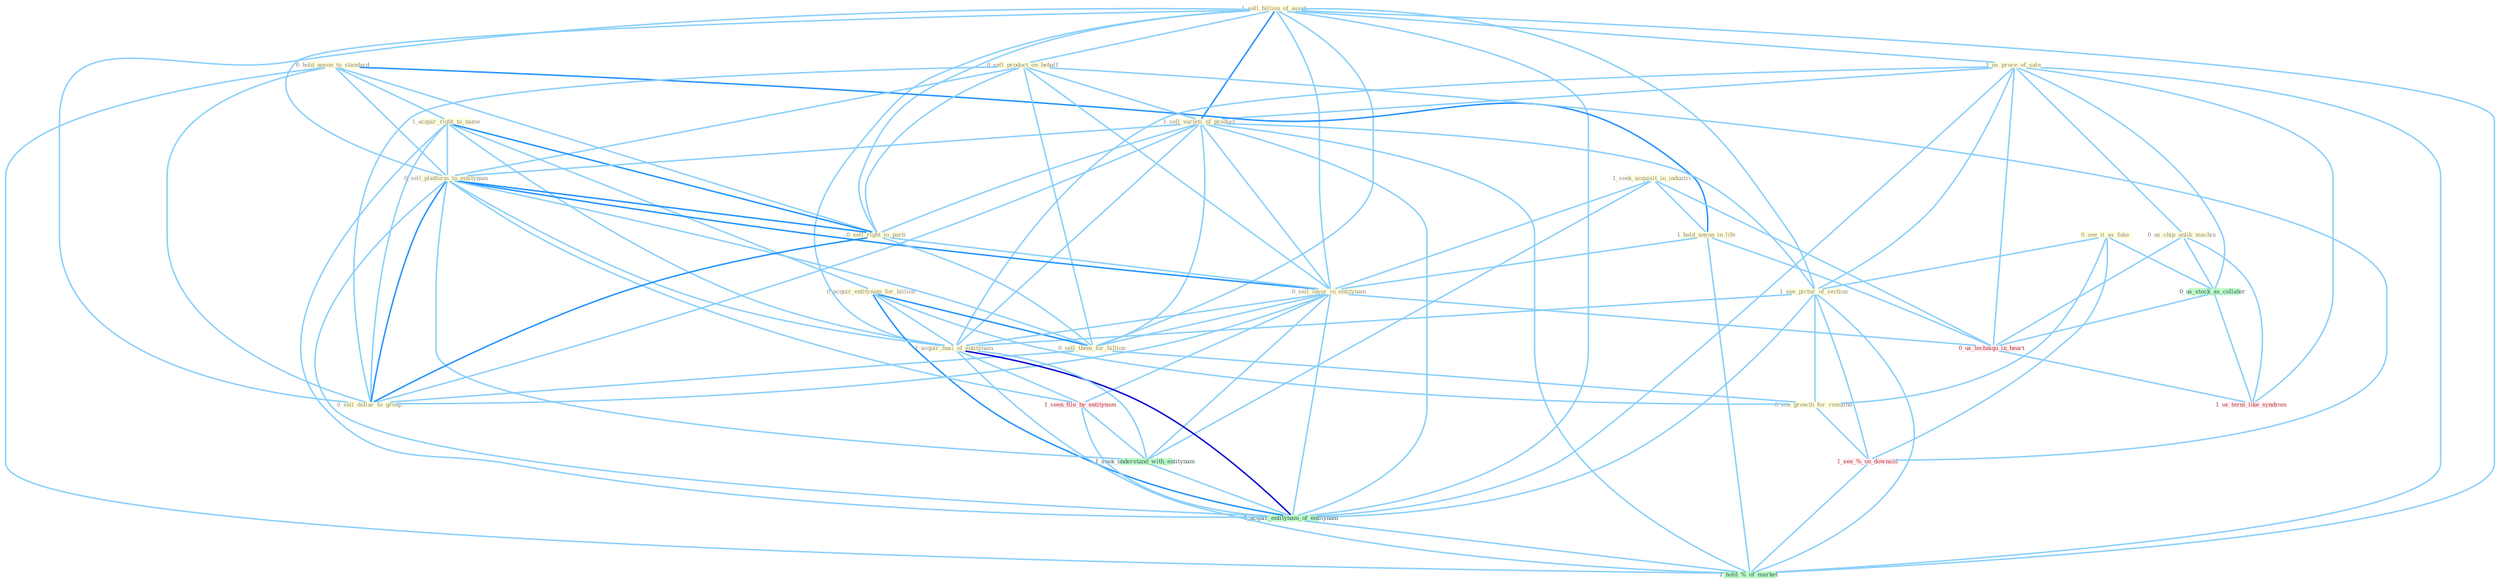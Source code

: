 Graph G{ 
    node
    [shape=polygon,style=filled,width=.5,height=.06,color="#BDFCC9",fixedsize=true,fontsize=4,
    fontcolor="#2f4f4f"];
    {node
    [color="#ffffe0", fontcolor="#8b7d6b"] "1_sell_billion_of_asset " "1_us_proce_of_sale " "0_hold_anyon_to_standard " "0_see_it_as_fake " "1_seek_acquisit_in_industri " "0_sell_product_on_behalf " "1_acquir_right_to_name " "1_sell_varieti_of_product " "1_see_pictur_of_section " "0_acquir_entitynam_for_billion " "0_sell_platform_to_entitynam " "0_sell_right_to_parti " "1_hold_anyon_in_life " "0_sell_insur_in_entitynam " "0_sell_them_for_billion " "1_acquir_busi_of_entitynam " "0_sell_dollar_to_group " "0_see_growth_for_remaind " "0_us_chip_unlik_machin "}
{node [color="#fff0f5", fontcolor="#b22222"] "1_seen_file_by_entitynam " "0_us_techniqu_in_heart " "1_see_%_on_downsid " "1_us_term_like_syndrom "}
edge [color="#B0E2FF"];

	"1_sell_billion_of_asset " -- "1_us_proce_of_sale " [w="1", color="#87cefa" ];
	"1_sell_billion_of_asset " -- "0_sell_product_on_behalf " [w="1", color="#87cefa" ];
	"1_sell_billion_of_asset " -- "1_sell_varieti_of_product " [w="2", color="#1e90ff" , len=0.8];
	"1_sell_billion_of_asset " -- "1_see_pictur_of_section " [w="1", color="#87cefa" ];
	"1_sell_billion_of_asset " -- "0_sell_platform_to_entitynam " [w="1", color="#87cefa" ];
	"1_sell_billion_of_asset " -- "0_sell_right_to_parti " [w="1", color="#87cefa" ];
	"1_sell_billion_of_asset " -- "0_sell_insur_in_entitynam " [w="1", color="#87cefa" ];
	"1_sell_billion_of_asset " -- "0_sell_them_for_billion " [w="1", color="#87cefa" ];
	"1_sell_billion_of_asset " -- "1_acquir_busi_of_entitynam " [w="1", color="#87cefa" ];
	"1_sell_billion_of_asset " -- "0_sell_dollar_to_group " [w="1", color="#87cefa" ];
	"1_sell_billion_of_asset " -- "1_acquir_entitynam_of_entitynam " [w="1", color="#87cefa" ];
	"1_sell_billion_of_asset " -- "1_hold_%_of_market " [w="1", color="#87cefa" ];
	"1_us_proce_of_sale " -- "1_sell_varieti_of_product " [w="1", color="#87cefa" ];
	"1_us_proce_of_sale " -- "1_see_pictur_of_section " [w="1", color="#87cefa" ];
	"1_us_proce_of_sale " -- "1_acquir_busi_of_entitynam " [w="1", color="#87cefa" ];
	"1_us_proce_of_sale " -- "0_us_chip_unlik_machin " [w="1", color="#87cefa" ];
	"1_us_proce_of_sale " -- "0_us_stock_as_collater " [w="1", color="#87cefa" ];
	"1_us_proce_of_sale " -- "1_acquir_entitynam_of_entitynam " [w="1", color="#87cefa" ];
	"1_us_proce_of_sale " -- "0_us_techniqu_in_heart " [w="1", color="#87cefa" ];
	"1_us_proce_of_sale " -- "1_us_term_like_syndrom " [w="1", color="#87cefa" ];
	"1_us_proce_of_sale " -- "1_hold_%_of_market " [w="1", color="#87cefa" ];
	"0_hold_anyon_to_standard " -- "1_acquir_right_to_name " [w="1", color="#87cefa" ];
	"0_hold_anyon_to_standard " -- "0_sell_platform_to_entitynam " [w="1", color="#87cefa" ];
	"0_hold_anyon_to_standard " -- "0_sell_right_to_parti " [w="1", color="#87cefa" ];
	"0_hold_anyon_to_standard " -- "1_hold_anyon_in_life " [w="2", color="#1e90ff" , len=0.8];
	"0_hold_anyon_to_standard " -- "0_sell_dollar_to_group " [w="1", color="#87cefa" ];
	"0_hold_anyon_to_standard " -- "1_hold_%_of_market " [w="1", color="#87cefa" ];
	"0_see_it_as_fake " -- "1_see_pictur_of_section " [w="1", color="#87cefa" ];
	"0_see_it_as_fake " -- "0_see_growth_for_remaind " [w="1", color="#87cefa" ];
	"0_see_it_as_fake " -- "0_us_stock_as_collater " [w="1", color="#87cefa" ];
	"0_see_it_as_fake " -- "1_see_%_on_downsid " [w="1", color="#87cefa" ];
	"1_seek_acquisit_in_industri " -- "1_hold_anyon_in_life " [w="1", color="#87cefa" ];
	"1_seek_acquisit_in_industri " -- "0_sell_insur_in_entitynam " [w="1", color="#87cefa" ];
	"1_seek_acquisit_in_industri " -- "1_seek_understand_with_entitynam " [w="1", color="#87cefa" ];
	"1_seek_acquisit_in_industri " -- "0_us_techniqu_in_heart " [w="1", color="#87cefa" ];
	"0_sell_product_on_behalf " -- "1_sell_varieti_of_product " [w="1", color="#87cefa" ];
	"0_sell_product_on_behalf " -- "0_sell_platform_to_entitynam " [w="1", color="#87cefa" ];
	"0_sell_product_on_behalf " -- "0_sell_right_to_parti " [w="1", color="#87cefa" ];
	"0_sell_product_on_behalf " -- "0_sell_insur_in_entitynam " [w="1", color="#87cefa" ];
	"0_sell_product_on_behalf " -- "0_sell_them_for_billion " [w="1", color="#87cefa" ];
	"0_sell_product_on_behalf " -- "0_sell_dollar_to_group " [w="1", color="#87cefa" ];
	"0_sell_product_on_behalf " -- "1_see_%_on_downsid " [w="1", color="#87cefa" ];
	"1_acquir_right_to_name " -- "0_acquir_entitynam_for_billion " [w="1", color="#87cefa" ];
	"1_acquir_right_to_name " -- "0_sell_platform_to_entitynam " [w="1", color="#87cefa" ];
	"1_acquir_right_to_name " -- "0_sell_right_to_parti " [w="2", color="#1e90ff" , len=0.8];
	"1_acquir_right_to_name " -- "1_acquir_busi_of_entitynam " [w="1", color="#87cefa" ];
	"1_acquir_right_to_name " -- "0_sell_dollar_to_group " [w="1", color="#87cefa" ];
	"1_acquir_right_to_name " -- "1_acquir_entitynam_of_entitynam " [w="1", color="#87cefa" ];
	"1_sell_varieti_of_product " -- "1_see_pictur_of_section " [w="1", color="#87cefa" ];
	"1_sell_varieti_of_product " -- "0_sell_platform_to_entitynam " [w="1", color="#87cefa" ];
	"1_sell_varieti_of_product " -- "0_sell_right_to_parti " [w="1", color="#87cefa" ];
	"1_sell_varieti_of_product " -- "0_sell_insur_in_entitynam " [w="1", color="#87cefa" ];
	"1_sell_varieti_of_product " -- "0_sell_them_for_billion " [w="1", color="#87cefa" ];
	"1_sell_varieti_of_product " -- "1_acquir_busi_of_entitynam " [w="1", color="#87cefa" ];
	"1_sell_varieti_of_product " -- "0_sell_dollar_to_group " [w="1", color="#87cefa" ];
	"1_sell_varieti_of_product " -- "1_acquir_entitynam_of_entitynam " [w="1", color="#87cefa" ];
	"1_sell_varieti_of_product " -- "1_hold_%_of_market " [w="1", color="#87cefa" ];
	"1_see_pictur_of_section " -- "1_acquir_busi_of_entitynam " [w="1", color="#87cefa" ];
	"1_see_pictur_of_section " -- "0_see_growth_for_remaind " [w="1", color="#87cefa" ];
	"1_see_pictur_of_section " -- "1_acquir_entitynam_of_entitynam " [w="1", color="#87cefa" ];
	"1_see_pictur_of_section " -- "1_see_%_on_downsid " [w="1", color="#87cefa" ];
	"1_see_pictur_of_section " -- "1_hold_%_of_market " [w="1", color="#87cefa" ];
	"0_acquir_entitynam_for_billion " -- "0_sell_them_for_billion " [w="2", color="#1e90ff" , len=0.8];
	"0_acquir_entitynam_for_billion " -- "1_acquir_busi_of_entitynam " [w="1", color="#87cefa" ];
	"0_acquir_entitynam_for_billion " -- "0_see_growth_for_remaind " [w="1", color="#87cefa" ];
	"0_acquir_entitynam_for_billion " -- "1_acquir_entitynam_of_entitynam " [w="2", color="#1e90ff" , len=0.8];
	"0_sell_platform_to_entitynam " -- "0_sell_right_to_parti " [w="2", color="#1e90ff" , len=0.8];
	"0_sell_platform_to_entitynam " -- "0_sell_insur_in_entitynam " [w="2", color="#1e90ff" , len=0.8];
	"0_sell_platform_to_entitynam " -- "0_sell_them_for_billion " [w="1", color="#87cefa" ];
	"0_sell_platform_to_entitynam " -- "1_acquir_busi_of_entitynam " [w="1", color="#87cefa" ];
	"0_sell_platform_to_entitynam " -- "0_sell_dollar_to_group " [w="2", color="#1e90ff" , len=0.8];
	"0_sell_platform_to_entitynam " -- "1_seen_file_by_entitynam " [w="1", color="#87cefa" ];
	"0_sell_platform_to_entitynam " -- "1_seek_understand_with_entitynam " [w="1", color="#87cefa" ];
	"0_sell_platform_to_entitynam " -- "1_acquir_entitynam_of_entitynam " [w="1", color="#87cefa" ];
	"0_sell_right_to_parti " -- "0_sell_insur_in_entitynam " [w="1", color="#87cefa" ];
	"0_sell_right_to_parti " -- "0_sell_them_for_billion " [w="1", color="#87cefa" ];
	"0_sell_right_to_parti " -- "0_sell_dollar_to_group " [w="2", color="#1e90ff" , len=0.8];
	"1_hold_anyon_in_life " -- "0_sell_insur_in_entitynam " [w="1", color="#87cefa" ];
	"1_hold_anyon_in_life " -- "0_us_techniqu_in_heart " [w="1", color="#87cefa" ];
	"1_hold_anyon_in_life " -- "1_hold_%_of_market " [w="1", color="#87cefa" ];
	"0_sell_insur_in_entitynam " -- "0_sell_them_for_billion " [w="1", color="#87cefa" ];
	"0_sell_insur_in_entitynam " -- "1_acquir_busi_of_entitynam " [w="1", color="#87cefa" ];
	"0_sell_insur_in_entitynam " -- "0_sell_dollar_to_group " [w="1", color="#87cefa" ];
	"0_sell_insur_in_entitynam " -- "1_seen_file_by_entitynam " [w="1", color="#87cefa" ];
	"0_sell_insur_in_entitynam " -- "1_seek_understand_with_entitynam " [w="1", color="#87cefa" ];
	"0_sell_insur_in_entitynam " -- "1_acquir_entitynam_of_entitynam " [w="1", color="#87cefa" ];
	"0_sell_insur_in_entitynam " -- "0_us_techniqu_in_heart " [w="1", color="#87cefa" ];
	"0_sell_them_for_billion " -- "0_sell_dollar_to_group " [w="1", color="#87cefa" ];
	"0_sell_them_for_billion " -- "0_see_growth_for_remaind " [w="1", color="#87cefa" ];
	"1_acquir_busi_of_entitynam " -- "1_seen_file_by_entitynam " [w="1", color="#87cefa" ];
	"1_acquir_busi_of_entitynam " -- "1_seek_understand_with_entitynam " [w="1", color="#87cefa" ];
	"1_acquir_busi_of_entitynam " -- "1_acquir_entitynam_of_entitynam " [w="3", color="#0000cd" , len=0.6];
	"1_acquir_busi_of_entitynam " -- "1_hold_%_of_market " [w="1", color="#87cefa" ];
	"0_see_growth_for_remaind " -- "1_see_%_on_downsid " [w="1", color="#87cefa" ];
	"0_us_chip_unlik_machin " -- "0_us_stock_as_collater " [w="1", color="#87cefa" ];
	"0_us_chip_unlik_machin " -- "0_us_techniqu_in_heart " [w="1", color="#87cefa" ];
	"0_us_chip_unlik_machin " -- "1_us_term_like_syndrom " [w="1", color="#87cefa" ];
	"1_seen_file_by_entitynam " -- "1_seek_understand_with_entitynam " [w="1", color="#87cefa" ];
	"1_seen_file_by_entitynam " -- "1_acquir_entitynam_of_entitynam " [w="1", color="#87cefa" ];
	"0_us_stock_as_collater " -- "0_us_techniqu_in_heart " [w="1", color="#87cefa" ];
	"0_us_stock_as_collater " -- "1_us_term_like_syndrom " [w="1", color="#87cefa" ];
	"1_seek_understand_with_entitynam " -- "1_acquir_entitynam_of_entitynam " [w="1", color="#87cefa" ];
	"1_acquir_entitynam_of_entitynam " -- "1_hold_%_of_market " [w="1", color="#87cefa" ];
	"0_us_techniqu_in_heart " -- "1_us_term_like_syndrom " [w="1", color="#87cefa" ];
	"1_see_%_on_downsid " -- "1_hold_%_of_market " [w="1", color="#87cefa" ];
}